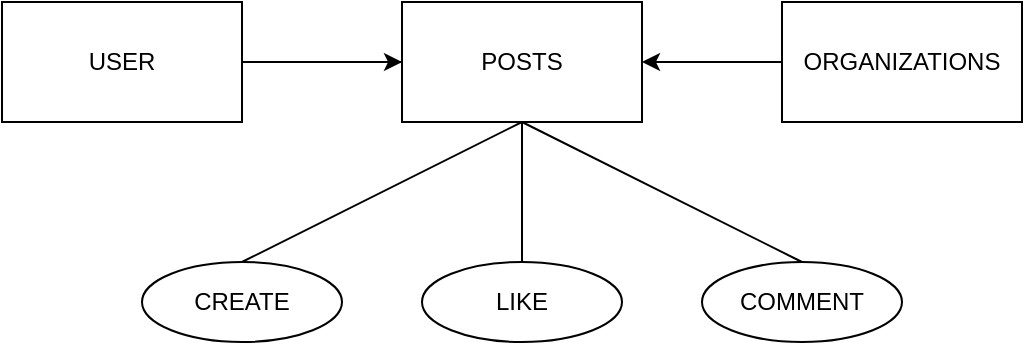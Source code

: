 <mxfile version="21.1.2" type="github">
  <diagram name="Page-1" id="_0ovgkeSEzgZkN6fDJVH">
    <mxGraphModel dx="1235" dy="624" grid="1" gridSize="10" guides="1" tooltips="1" connect="1" arrows="1" fold="1" page="1" pageScale="1" pageWidth="850" pageHeight="1100" math="0" shadow="0">
      <root>
        <mxCell id="0" />
        <mxCell id="1" parent="0" />
        <mxCell id="6OTgelK6WSiNvXTLHdqN-1" value="" style="rounded=0;whiteSpace=wrap;html=1;" vertex="1" parent="1">
          <mxGeometry x="180" y="220" width="120" height="60" as="geometry" />
        </mxCell>
        <mxCell id="6OTgelK6WSiNvXTLHdqN-2" value="" style="rounded=0;whiteSpace=wrap;html=1;" vertex="1" parent="1">
          <mxGeometry x="570" y="220" width="120" height="60" as="geometry" />
        </mxCell>
        <mxCell id="6OTgelK6WSiNvXTLHdqN-4" value="" style="endArrow=none;html=1;rounded=0;exitX=1;exitY=0.5;exitDx=0;exitDy=0;" edge="1" parent="1" source="6OTgelK6WSiNvXTLHdqN-1">
          <mxGeometry width="50" height="50" relative="1" as="geometry">
            <mxPoint x="330" y="300" as="sourcePoint" />
            <mxPoint x="380" y="250" as="targetPoint" />
          </mxGeometry>
        </mxCell>
        <mxCell id="6OTgelK6WSiNvXTLHdqN-6" value="" style="endArrow=none;html=1;rounded=0;" edge="1" parent="1">
          <mxGeometry width="50" height="50" relative="1" as="geometry">
            <mxPoint x="440" y="350" as="sourcePoint" />
            <mxPoint x="440" y="280" as="targetPoint" />
          </mxGeometry>
        </mxCell>
        <mxCell id="6OTgelK6WSiNvXTLHdqN-7" value="" style="ellipse;whiteSpace=wrap;html=1;" vertex="1" parent="1">
          <mxGeometry x="390" y="350" width="100" height="40" as="geometry" />
        </mxCell>
        <mxCell id="6OTgelK6WSiNvXTLHdqN-8" value="" style="endArrow=none;html=1;rounded=0;exitX=0.5;exitY=0;exitDx=0;exitDy=0;" edge="1" parent="1" source="6OTgelK6WSiNvXTLHdqN-9">
          <mxGeometry width="50" height="50" relative="1" as="geometry">
            <mxPoint x="310" y="350" as="sourcePoint" />
            <mxPoint x="440" y="280" as="targetPoint" />
          </mxGeometry>
        </mxCell>
        <mxCell id="6OTgelK6WSiNvXTLHdqN-9" value="" style="ellipse;whiteSpace=wrap;html=1;" vertex="1" parent="1">
          <mxGeometry x="250" y="350" width="100" height="40" as="geometry" />
        </mxCell>
        <mxCell id="6OTgelK6WSiNvXTLHdqN-10" value="" style="ellipse;whiteSpace=wrap;html=1;" vertex="1" parent="1">
          <mxGeometry x="530" y="350" width="100" height="40" as="geometry" />
        </mxCell>
        <mxCell id="6OTgelK6WSiNvXTLHdqN-11" value="" style="endArrow=none;html=1;rounded=0;entryX=0.5;entryY=0;entryDx=0;entryDy=0;exitX=0.5;exitY=1;exitDx=0;exitDy=0;" edge="1" parent="1" target="6OTgelK6WSiNvXTLHdqN-10">
          <mxGeometry width="50" height="50" relative="1" as="geometry">
            <mxPoint x="440" y="280" as="sourcePoint" />
            <mxPoint x="470" y="340" as="targetPoint" />
          </mxGeometry>
        </mxCell>
        <mxCell id="6OTgelK6WSiNvXTLHdqN-13" value="USER" style="text;strokeColor=none;align=center;fillColor=none;html=1;verticalAlign=middle;whiteSpace=wrap;rounded=0;" vertex="1" parent="1">
          <mxGeometry x="210" y="235" width="60" height="30" as="geometry" />
        </mxCell>
        <mxCell id="6OTgelK6WSiNvXTLHdqN-15" value="&lt;div&gt;ORGANIZATIONS&lt;/div&gt;" style="text;strokeColor=none;align=center;fillColor=none;html=1;verticalAlign=middle;whiteSpace=wrap;rounded=0;" vertex="1" parent="1">
          <mxGeometry x="600" y="235" width="60" height="30" as="geometry" />
        </mxCell>
        <mxCell id="6OTgelK6WSiNvXTLHdqN-16" value="&lt;div&gt;CREATE&lt;/div&gt;" style="text;strokeColor=none;align=center;fillColor=none;html=1;verticalAlign=middle;whiteSpace=wrap;rounded=0;" vertex="1" parent="1">
          <mxGeometry x="270" y="355" width="60" height="30" as="geometry" />
        </mxCell>
        <mxCell id="6OTgelK6WSiNvXTLHdqN-17" value="COMMENT" style="text;strokeColor=none;align=center;fillColor=none;html=1;verticalAlign=middle;whiteSpace=wrap;rounded=0;" vertex="1" parent="1">
          <mxGeometry x="550" y="355" width="60" height="30" as="geometry" />
        </mxCell>
        <mxCell id="6OTgelK6WSiNvXTLHdqN-18" value="LIKE" style="text;strokeColor=none;align=center;fillColor=none;html=1;verticalAlign=middle;whiteSpace=wrap;rounded=0;" vertex="1" parent="1">
          <mxGeometry x="410" y="355" width="60" height="30" as="geometry" />
        </mxCell>
        <mxCell id="6OTgelK6WSiNvXTLHdqN-21" value="" style="endArrow=classic;html=1;rounded=0;" edge="1" parent="1">
          <mxGeometry width="50" height="50" relative="1" as="geometry">
            <mxPoint x="300" y="250" as="sourcePoint" />
            <mxPoint x="380" y="250" as="targetPoint" />
          </mxGeometry>
        </mxCell>
        <mxCell id="6OTgelK6WSiNvXTLHdqN-22" value="" style="endArrow=classic;html=1;rounded=0;" edge="1" parent="1">
          <mxGeometry width="50" height="50" relative="1" as="geometry">
            <mxPoint x="570" y="250" as="sourcePoint" />
            <mxPoint x="500" y="250" as="targetPoint" />
          </mxGeometry>
        </mxCell>
        <mxCell id="6OTgelK6WSiNvXTLHdqN-23" value="" style="rounded=0;whiteSpace=wrap;html=1;" vertex="1" parent="1">
          <mxGeometry x="380" y="220" width="120" height="60" as="geometry" />
        </mxCell>
        <mxCell id="6OTgelK6WSiNvXTLHdqN-31" value="POSTS" style="text;html=1;strokeColor=none;fillColor=none;align=center;verticalAlign=middle;whiteSpace=wrap;rounded=0;" vertex="1" parent="1">
          <mxGeometry x="410" y="235" width="60" height="30" as="geometry" />
        </mxCell>
      </root>
    </mxGraphModel>
  </diagram>
</mxfile>
